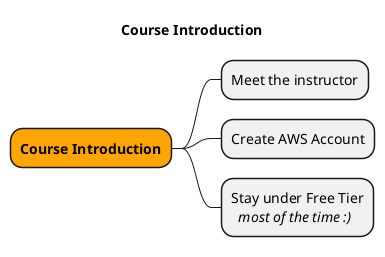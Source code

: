 @startmindmap mindmap

title Course Introduction



*[#Orange] <b>Course Introduction
 * Meet the instructor
 * Create AWS Account
 * Stay under Free Tier\n  //most of the time :)//
@endmindmap